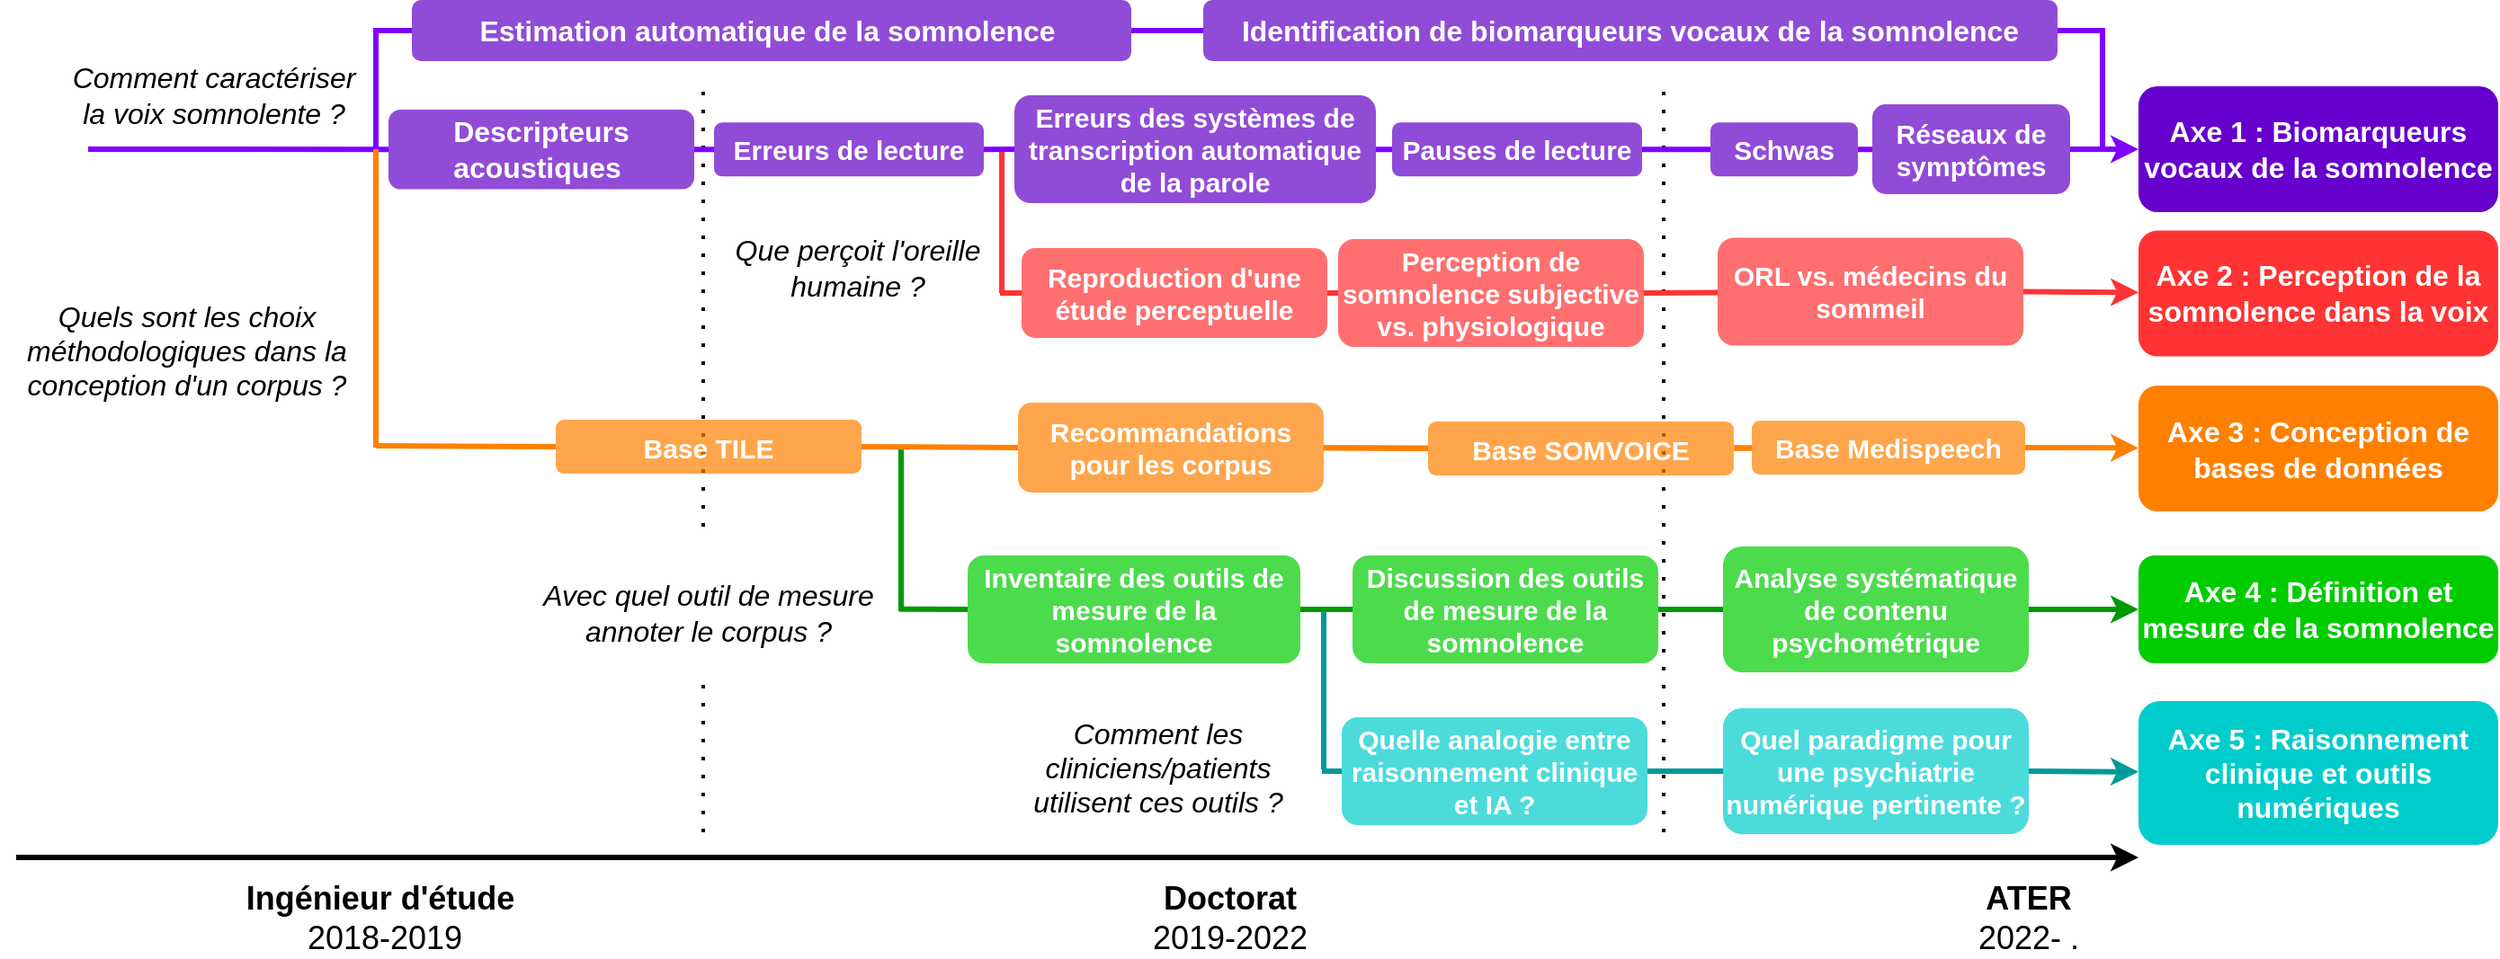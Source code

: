 <mxfile version="20.8.10" type="device" pages="4"><diagram name="Page-1" id="Z3CrCq5T4f9Au70MZsza"><mxGraphModel dx="1418" dy="-349" grid="1" gridSize="10" guides="1" tooltips="1" connect="1" arrows="1" fold="1" page="1" pageScale="1" pageWidth="827" pageHeight="1169" math="0" shadow="0"><root><mxCell id="0"/><mxCell id="1" parent="0"/><mxCell id="LAQvnZTM7DqaBlxgIl_S-10" value="&lt;i&gt;&lt;font style=&quot;font-size: 16px;&quot;&gt;Que perçoit l'oreille humaine ?&lt;/font&gt;&lt;/i&gt;" style="text;html=1;strokeColor=none;fillColor=default;align=center;verticalAlign=middle;whiteSpace=wrap;rounded=0;rotation=0;" parent="1" vertex="1"><mxGeometry x="413" y="1386" width="190" height="79" as="geometry"/></mxCell><mxCell id="FGrRaMVccd4cWBvAdmEd-36" value="" style="endArrow=none;html=1;rounded=0;strokeWidth=2;dashed=1;dashPattern=1 4;" parent="1" edge="1"><mxGeometry width="50" height="50" relative="1" as="geometry"><mxPoint x="422" y="1740" as="sourcePoint"/><mxPoint x="422" y="1320" as="targetPoint"/></mxGeometry></mxCell><mxCell id="6fQIY-fxSS1IpmnofJ-H-1" value="" style="endArrow=classic;html=1;rounded=0;strokeWidth=3;strokeColor=#7F00FF;startArrow=none;" parent="1" source="tc1-5oS0KsaQI_TIMYMh-3" target="6fQIY-fxSS1IpmnofJ-H-6" edge="1"><mxGeometry width="50" height="50" relative="1" as="geometry"><mxPoint x="80" y="1360" as="sourcePoint"/><mxPoint x="1280" y="1360" as="targetPoint"/></mxGeometry></mxCell><mxCell id="6fQIY-fxSS1IpmnofJ-H-2" value="" style="endArrow=classic;html=1;rounded=0;strokeWidth=3;strokeColor=#009900;startArrow=none;entryX=0;entryY=0.5;entryDx=0;entryDy=0;" parent="1" source="6fQIY-fxSS1IpmnofJ-H-86" target="6fQIY-fxSS1IpmnofJ-H-5" edge="1"><mxGeometry width="50" height="50" relative="1" as="geometry"><mxPoint x="300" y="1516" as="sourcePoint"/><mxPoint x="1280" y="1616" as="targetPoint"/></mxGeometry></mxCell><mxCell id="6fQIY-fxSS1IpmnofJ-H-3" value="" style="endArrow=classic;html=1;rounded=0;strokeWidth=3;strokeColor=#FF8000;startArrow=none;exitX=1;exitY=0.5;exitDx=0;exitDy=0;" parent="1" source="6fQIY-fxSS1IpmnofJ-H-72" target="6fQIY-fxSS1IpmnofJ-H-8" edge="1"><mxGeometry width="50" height="50" relative="1" as="geometry"><mxPoint x="670" y="1570" as="sourcePoint"/><mxPoint x="1280" y="1527" as="targetPoint"/><Array as="points"/></mxGeometry></mxCell><mxCell id="6fQIY-fxSS1IpmnofJ-H-5" value="&lt;b style=&quot;border-color: var(--border-color); text-align: left;&quot;&gt;&lt;font style=&quot;font-size: 16px;&quot;&gt;Axe 4 : Définition et mesure de la somnolence&lt;/font&gt;&lt;/b&gt;" style="rounded=1;whiteSpace=wrap;html=1;fillColor=#00CC00;fontColor=#FFFFFF;strokeColor=none;" parent="1" vertex="1"><mxGeometry x="1220" y="1586" width="200" height="60" as="geometry"/></mxCell><mxCell id="6fQIY-fxSS1IpmnofJ-H-6" value="&lt;b style=&quot;border-color: var(--border-color); text-align: left;&quot;&gt;&lt;font color=&quot;#ffffff&quot; style=&quot;font-size: 16px;&quot;&gt;Axe 1 : Biomarqueurs vocaux de la somnolence&lt;/font&gt;&lt;/b&gt;" style="rounded=1;whiteSpace=wrap;html=1;fillColor=#6600CC;rotation=0;strokeColor=none;" parent="1" vertex="1"><mxGeometry x="1220" y="1325" width="200" height="70" as="geometry"/></mxCell><mxCell id="6fQIY-fxSS1IpmnofJ-H-8" value="&lt;b style=&quot;border-color: var(--border-color); text-align: left;&quot;&gt;&lt;font style=&quot;font-size: 16px;&quot;&gt;Axe 3 : Conception de bases de données&lt;/font&gt;&lt;/b&gt;" style="rounded=1;whiteSpace=wrap;html=1;fillColor=#FF8000;fontColor=#FFFFFF;strokeColor=none;" parent="1" vertex="1"><mxGeometry x="1220" y="1491.5" width="200" height="70" as="geometry"/></mxCell><mxCell id="6fQIY-fxSS1IpmnofJ-H-9" value="" style="endArrow=classic;html=1;rounded=0;strokeWidth=3;strokeColor=#009999;startArrow=none;exitX=1;exitY=0.5;exitDx=0;exitDy=0;" parent="1" source="FGrRaMVccd4cWBvAdmEd-35" target="6fQIY-fxSS1IpmnofJ-H-10" edge="1"><mxGeometry width="50" height="50" relative="1" as="geometry"><mxPoint x="800" y="1627" as="sourcePoint"/><mxPoint x="1220" y="1707" as="targetPoint"/></mxGeometry></mxCell><mxCell id="6fQIY-fxSS1IpmnofJ-H-10" value="&lt;b style=&quot;border-color: var(--border-color); text-align: left;&quot;&gt;&lt;font style=&quot;font-size: 16px;&quot;&gt;Axe 5 : Raisonnement clinique et outils numériques&lt;/font&gt;&lt;/b&gt;" style="rounded=1;whiteSpace=wrap;html=1;fillColor=#00CCCC;fontColor=#FFFFFF;strokeColor=none;" parent="1" vertex="1"><mxGeometry x="1220" y="1667" width="200" height="80" as="geometry"/></mxCell><mxCell id="6fQIY-fxSS1IpmnofJ-H-95" value="&lt;i&gt;&lt;font style=&quot;font-size: 16px;&quot;&gt;Quels sont les choix méthodologiques dans la conception d'un corpus ?&lt;/font&gt;&lt;/i&gt;" style="text;html=1;strokeColor=none;fillColor=default;align=center;verticalAlign=middle;whiteSpace=wrap;rounded=0;rotation=0;" parent="1" vertex="1"><mxGeometry x="40" y="1432.5" width="190" height="79" as="geometry"/></mxCell><mxCell id="6fQIY-fxSS1IpmnofJ-H-97" value="&lt;i style=&quot;&quot;&gt;&lt;font style=&quot;font-size: 16px;&quot;&gt;Comment les cliniciens/patients utilisent ces outils ?&lt;/font&gt;&lt;/i&gt;" style="text;html=1;align=center;verticalAlign=middle;whiteSpace=wrap;rounded=0;rotation=0;fillColor=default;" parent="1" vertex="1"><mxGeometry x="597" y="1664.5" width="156" height="79" as="geometry"/></mxCell><mxCell id="FGrRaMVccd4cWBvAdmEd-1" value="" style="endArrow=classic;html=1;rounded=0;strokeWidth=3;" parent="1" edge="1"><mxGeometry width="50" height="50" relative="1" as="geometry"><mxPoint x="40" y="1754" as="sourcePoint"/><mxPoint x="1220" y="1754" as="targetPoint"/></mxGeometry></mxCell><mxCell id="FGrRaMVccd4cWBvAdmEd-5" value="" style="endArrow=none;html=1;rounded=0;strokeWidth=2;dashed=1;dashPattern=1 4;" parent="1" edge="1"><mxGeometry width="50" height="50" relative="1" as="geometry"><mxPoint x="956" y="1740" as="sourcePoint"/><mxPoint x="956" y="1320" as="targetPoint"/></mxGeometry></mxCell><mxCell id="FGrRaMVccd4cWBvAdmEd-8" value="&lt;i&gt;&lt;font style=&quot;font-size: 16px;&quot;&gt;Comment caractériser la voix somnolente ?&lt;/font&gt;&lt;/i&gt;" style="text;html=1;strokeColor=none;fillColor=none;align=center;verticalAlign=middle;whiteSpace=wrap;rounded=0;rotation=0;" parent="1" vertex="1"><mxGeometry x="70" y="1290" width="160" height="79" as="geometry"/></mxCell><mxCell id="FGrRaMVccd4cWBvAdmEd-15" value="" style="endArrow=none;html=1;rounded=0;strokeWidth=3;strokeColor=#7F00FF;" parent="1" target="6fQIY-fxSS1IpmnofJ-H-30" edge="1"><mxGeometry width="50" height="50" relative="1" as="geometry"><mxPoint x="80" y="1360" as="sourcePoint"/><mxPoint x="1280" y="1360" as="targetPoint"/></mxGeometry></mxCell><mxCell id="6fQIY-fxSS1IpmnofJ-H-30" value="&lt;b&gt;&lt;font style=&quot;font-size: 16px;&quot;&gt;Descripteurs acoustiques&amp;nbsp;&lt;/font&gt;&lt;/b&gt;" style="text;html=1;strokeColor=none;fillColor=#6300c6;align=center;verticalAlign=middle;whiteSpace=wrap;rounded=1;fillOpacity=70;fontColor=#FFFFFF;" parent="1" vertex="1"><mxGeometry x="247" y="1338" width="170" height="44.27" as="geometry"/></mxCell><mxCell id="FGrRaMVccd4cWBvAdmEd-16" value="" style="endArrow=none;html=1;rounded=0;strokeWidth=3;strokeColor=#7F00FF;startArrow=none;entryX=0;entryY=0.5;entryDx=0;entryDy=0;" parent="1" source="6fQIY-fxSS1IpmnofJ-H-30" target="6fQIY-fxSS1IpmnofJ-H-31" edge="1"><mxGeometry width="50" height="50" relative="1" as="geometry"><mxPoint x="430" y="1360.123" as="sourcePoint"/><mxPoint x="1280" y="1360" as="targetPoint"/></mxGeometry></mxCell><mxCell id="6fQIY-fxSS1IpmnofJ-H-45" value="&lt;b style=&quot;font-size: 15px;&quot;&gt;Erreurs des systèmes de transcription automatique de la parole&lt;/b&gt;" style="text;html=1;strokeColor=none;fillColor=#6300c6;align=center;verticalAlign=middle;whiteSpace=wrap;rounded=1;fontSize=15;fillOpacity=70;fontColor=#FFFFFF;" parent="1" vertex="1"><mxGeometry x="595" y="1330" width="201" height="60" as="geometry"/></mxCell><mxCell id="6fQIY-fxSS1IpmnofJ-H-31" value="&lt;b&gt;&lt;font style=&quot;font-size: 15px;&quot;&gt;Erreurs de lecture&lt;/font&gt;&lt;/b&gt;" style="text;html=1;strokeColor=none;fillColor=#6300c6;align=center;verticalAlign=middle;whiteSpace=wrap;rounded=1;fillOpacity=70;fontColor=#FFFFFF;" parent="1" vertex="1"><mxGeometry x="428" y="1345.14" width="150" height="30" as="geometry"/></mxCell><mxCell id="FGrRaMVccd4cWBvAdmEd-17" value="" style="endArrow=none;html=1;rounded=0;strokeWidth=3;strokeColor=#7F00FF;startArrow=none;" parent="1" source="6fQIY-fxSS1IpmnofJ-H-45" target="6fQIY-fxSS1IpmnofJ-H-47" edge="1"><mxGeometry width="50" height="50" relative="1" as="geometry"><mxPoint x="821" y="1360" as="sourcePoint"/><mxPoint x="1280" y="1360" as="targetPoint"/></mxGeometry></mxCell><mxCell id="6fQIY-fxSS1IpmnofJ-H-47" value="&lt;b style=&quot;font-size: 15px;&quot;&gt;Pauses de lecture&lt;/b&gt;" style="text;html=1;strokeColor=none;fillColor=#6300c6;align=center;verticalAlign=middle;whiteSpace=wrap;rounded=1;fontSize=15;fillOpacity=70;fontColor=#FFFFFF;" parent="1" vertex="1"><mxGeometry x="805" y="1345.14" width="139" height="30" as="geometry"/></mxCell><mxCell id="FGrRaMVccd4cWBvAdmEd-18" value="" style="endArrow=none;html=1;rounded=0;strokeWidth=3;strokeColor=#7F00FF;startArrow=none;" parent="1" source="6fQIY-fxSS1IpmnofJ-H-47" target="FGrRaMVccd4cWBvAdmEd-10" edge="1"><mxGeometry width="50" height="50" relative="1" as="geometry"><mxPoint x="1010" y="1360.11" as="sourcePoint"/><mxPoint x="1280" y="1360" as="targetPoint"/></mxGeometry></mxCell><mxCell id="FGrRaMVccd4cWBvAdmEd-10" value="&lt;b style=&quot;font-size: 15px;&quot;&gt;Schwas&lt;/b&gt;" style="text;html=1;strokeColor=none;fillColor=#6300c6;align=center;verticalAlign=middle;whiteSpace=wrap;rounded=1;fontSize=15;fillOpacity=70;fontColor=#FFFFFF;" parent="1" vertex="1"><mxGeometry x="982" y="1345.14" width="82" height="30" as="geometry"/></mxCell><mxCell id="6fQIY-fxSS1IpmnofJ-H-66" value="&lt;b style=&quot;font-size: 15px;&quot;&gt;Base TILE&lt;/b&gt;" style="text;html=1;strokeColor=none;fillColor=#FF8000;align=center;verticalAlign=middle;whiteSpace=wrap;rounded=1;fontSize=15;fillOpacity=70;fontColor=#FFFFFF;" parent="1" vertex="1"><mxGeometry x="340" y="1510.5" width="170" height="30" as="geometry"/></mxCell><mxCell id="FGrRaMVccd4cWBvAdmEd-22" value="" style="endArrow=none;html=1;rounded=0;strokeWidth=3;strokeColor=#FF8000;startArrow=none;" parent="1" source="6fQIY-fxSS1IpmnofJ-H-62" target="6fQIY-fxSS1IpmnofJ-H-69" edge="1"><mxGeometry width="50" height="50" relative="1" as="geometry"><mxPoint x="560" y="1526.21" as="sourcePoint"/><mxPoint x="1280" y="1527" as="targetPoint"/><Array as="points"/></mxGeometry></mxCell><mxCell id="FGrRaMVccd4cWBvAdmEd-23" value="" style="endArrow=none;html=1;rounded=0;strokeWidth=3;strokeColor=#FF8000;startArrow=none;" parent="1" source="6fQIY-fxSS1IpmnofJ-H-69" target="6fQIY-fxSS1IpmnofJ-H-72" edge="1"><mxGeometry width="50" height="50" relative="1" as="geometry"><mxPoint x="770" y="1526.569" as="sourcePoint"/><mxPoint x="1280" y="1527" as="targetPoint"/><Array as="points"/></mxGeometry></mxCell><mxCell id="6fQIY-fxSS1IpmnofJ-H-72" value="&lt;b style=&quot;font-size: 15px;&quot;&gt;Base Medispeech&lt;/b&gt;" style="text;html=1;strokeColor=none;fillColor=#FF8000;align=center;verticalAlign=middle;whiteSpace=wrap;rounded=1;fontSize=15;fillOpacity=70;fontColor=#FFFFFF;" parent="1" vertex="1"><mxGeometry x="1005" y="1511" width="152" height="30" as="geometry"/></mxCell><mxCell id="FGrRaMVccd4cWBvAdmEd-25" value="" style="endArrow=none;html=1;rounded=0;strokeWidth=3;strokeColor=#FF8000;startArrow=none;" parent="1" source="6fQIY-fxSS1IpmnofJ-H-72" target="6fQIY-fxSS1IpmnofJ-H-69" edge="1"><mxGeometry width="50" height="50" relative="1" as="geometry"><mxPoint x="1075" y="1526.092" as="sourcePoint"/><mxPoint x="1280" y="1527" as="targetPoint"/><Array as="points"/></mxGeometry></mxCell><mxCell id="6fQIY-fxSS1IpmnofJ-H-69" value="&lt;b style=&quot;font-size: 15px;&quot;&gt;Base SOMVOICE&lt;/b&gt;" style="text;html=1;strokeColor=none;fillColor=#FF8000;align=center;verticalAlign=middle;whiteSpace=wrap;rounded=1;fontSize=15;fillOpacity=70;fontColor=#FFFFFF;" parent="1" vertex="1"><mxGeometry x="825" y="1511.5" width="170" height="30" as="geometry"/></mxCell><mxCell id="FGrRaMVccd4cWBvAdmEd-26" value="" style="endArrow=none;html=1;rounded=0;strokeWidth=3;strokeColor=#FF8000;startArrow=none;" parent="1" source="6fQIY-fxSS1IpmnofJ-H-69" target="6fQIY-fxSS1IpmnofJ-H-62" edge="1"><mxGeometry width="50" height="50" relative="1" as="geometry"><mxPoint x="871" y="1526.559" as="sourcePoint"/><mxPoint x="1280" y="1527" as="targetPoint"/><Array as="points"/></mxGeometry></mxCell><mxCell id="6fQIY-fxSS1IpmnofJ-H-62" value="&lt;b style=&quot;font-size: 15px;&quot;&gt;Recommandations pour les corpus&lt;/b&gt;" style="text;html=1;strokeColor=none;fillColor=#FF8000;align=center;verticalAlign=middle;whiteSpace=wrap;rounded=1;fontSize=15;fillOpacity=70;fontColor=#FFFFFF;" parent="1" vertex="1"><mxGeometry x="597" y="1501" width="170" height="50" as="geometry"/></mxCell><mxCell id="FGrRaMVccd4cWBvAdmEd-28" value="" style="endArrow=none;html=1;rounded=0;strokeWidth=3;strokeColor=#009900;startArrow=none;" parent="1" source="6fQIY-fxSS1IpmnofJ-H-78" target="6fQIY-fxSS1IpmnofJ-H-82" edge="1"><mxGeometry width="50" height="50" relative="1" as="geometry"><mxPoint x="460" y="1616" as="sourcePoint"/><mxPoint x="1280" y="1616" as="targetPoint"/><Array as="points"/></mxGeometry></mxCell><mxCell id="FGrRaMVccd4cWBvAdmEd-29" value="" style="endArrow=none;html=1;rounded=0;strokeWidth=3;strokeColor=#009900;startArrow=none;" parent="1" source="6fQIY-fxSS1IpmnofJ-H-82" target="6fQIY-fxSS1IpmnofJ-H-86" edge="1"><mxGeometry width="50" height="50" relative="1" as="geometry"><mxPoint x="690" y="1616" as="sourcePoint"/><mxPoint x="1280" y="1616" as="targetPoint"/><Array as="points"/></mxGeometry></mxCell><mxCell id="FGrRaMVccd4cWBvAdmEd-30" value="" style="endArrow=none;html=1;rounded=0;strokeWidth=3;strokeColor=#009900;startArrow=none;" parent="1" source="6fQIY-fxSS1IpmnofJ-H-86" target="6fQIY-fxSS1IpmnofJ-H-82" edge="1"><mxGeometry width="50" height="50" relative="1" as="geometry"><mxPoint x="1058" y="1616" as="sourcePoint"/><mxPoint x="1280" y="1616" as="targetPoint"/><Array as="points"/></mxGeometry></mxCell><mxCell id="FGrRaMVccd4cWBvAdmEd-31" value="" style="endArrow=none;html=1;rounded=0;strokeWidth=3;strokeColor=#009900;startArrow=none;" parent="1" source="6fQIY-fxSS1IpmnofJ-H-82" target="6fQIY-fxSS1IpmnofJ-H-78" edge="1"><mxGeometry width="50" height="50" relative="1" as="geometry"><mxPoint x="780" y="1616" as="sourcePoint"/><mxPoint x="1280" y="1616" as="targetPoint"/><Array as="points"/></mxGeometry></mxCell><mxCell id="6fQIY-fxSS1IpmnofJ-H-78" value="&lt;b style=&quot;font-size: 15px;&quot;&gt;Inventaire des outils de mesure de la somnolence&lt;/b&gt;" style="text;html=1;strokeColor=none;fillColor=#00CC00;align=center;verticalAlign=middle;whiteSpace=wrap;rounded=1;fontSize=15;fillOpacity=70;fontColor=#FFFFFF;" parent="1" vertex="1"><mxGeometry x="569" y="1586" width="185" height="60" as="geometry"/></mxCell><mxCell id="FGrRaMVccd4cWBvAdmEd-34" value="" style="endArrow=none;html=1;rounded=0;strokeWidth=3;strokeColor=#009900;startArrow=none;exitX=1;exitY=0.5;exitDx=0;exitDy=0;" parent="1" source="6fQIY-fxSS1IpmnofJ-H-82" target="6fQIY-fxSS1IpmnofJ-H-86" edge="1"><mxGeometry width="50" height="50" relative="1" as="geometry"><mxPoint x="597" y="1616" as="sourcePoint"/><mxPoint x="1280" y="1616" as="targetPoint"/><Array as="points"/></mxGeometry></mxCell><mxCell id="6fQIY-fxSS1IpmnofJ-H-86" value="&lt;b style=&quot;font-size: 15px;&quot;&gt;Analyse systématique de contenu psychométrique&lt;/b&gt;" style="text;html=1;strokeColor=none;fillColor=#00CC00;align=center;verticalAlign=middle;whiteSpace=wrap;rounded=1;fontSize=15;fillOpacity=70;fontColor=#FFFFFF;" parent="1" vertex="1"><mxGeometry x="989" y="1581" width="170" height="70" as="geometry"/></mxCell><mxCell id="6fQIY-fxSS1IpmnofJ-H-82" value="&lt;b style=&quot;font-size: 15px;&quot;&gt;Discussion des outils de mesure de la somnolence&lt;/b&gt;" style="text;html=1;strokeColor=none;fillColor=#00CC00;align=center;verticalAlign=middle;whiteSpace=wrap;rounded=1;fontSize=15;fillOpacity=70;fontColor=#FFFFFF;" parent="1" vertex="1"><mxGeometry x="783" y="1586" width="170" height="60" as="geometry"/></mxCell><mxCell id="FGrRaMVccd4cWBvAdmEd-35" value="&lt;b style=&quot;font-size: 15px;&quot;&gt;Quel paradigme pour une psychiatrie numérique pertinente ?&lt;/b&gt;" style="text;html=1;strokeColor=none;fillColor=#00cccc;align=center;verticalAlign=middle;whiteSpace=wrap;rounded=1;fontSize=15;fontColor=#FFFFFF;strokeOpacity=100;fillOpacity=70;" parent="1" vertex="1"><mxGeometry x="989" y="1671" width="170" height="70" as="geometry"/></mxCell><mxCell id="FGrRaMVccd4cWBvAdmEd-38" value="" style="endArrow=none;html=1;rounded=0;strokeWidth=3;fontSize=15;fontColor=#000000;strokeColor=#FF8000;" parent="1" edge="1"><mxGeometry width="50" height="50" relative="1" as="geometry"><mxPoint x="240" y="1360" as="sourcePoint"/><mxPoint x="240" y="1526" as="targetPoint"/></mxGeometry></mxCell><mxCell id="FGrRaMVccd4cWBvAdmEd-40" value="" style="endArrow=none;html=1;rounded=0;strokeWidth=3;strokeColor=#009900;startArrow=none;" parent="1" edge="1"><mxGeometry width="50" height="50" relative="1" as="geometry"><mxPoint x="532" y="1527" as="sourcePoint"/><mxPoint x="532" y="1617" as="targetPoint"/><Array as="points"/></mxGeometry></mxCell><mxCell id="FGrRaMVccd4cWBvAdmEd-41" value="" style="endArrow=none;html=1;rounded=0;strokeWidth=3;strokeColor=#009999;startArrow=none;endFill=0;" parent="1" edge="1"><mxGeometry width="50" height="50" relative="1" as="geometry"><mxPoint x="767" y="1617" as="sourcePoint"/><mxPoint x="767" y="1705" as="targetPoint"/><Array as="points"/></mxGeometry></mxCell><mxCell id="6fQIY-fxSS1IpmnofJ-H-96" value="&lt;i style=&quot;&quot;&gt;&lt;font style=&quot;font-size: 16px;&quot;&gt;Avec quel outil de mesure annoter le corpus ?&lt;/font&gt;&lt;/i&gt;" style="text;html=1;strokeColor=none;fillColor=default;align=center;verticalAlign=middle;whiteSpace=wrap;rounded=0;rotation=0;" parent="1" vertex="1"><mxGeometry x="330" y="1578" width="190" height="79" as="geometry"/></mxCell><mxCell id="FGrRaMVccd4cWBvAdmEd-42" value="&lt;font style=&quot;font-size: 18px;&quot;&gt;&lt;b&gt;Ingénieur d'étude&amp;nbsp;&lt;/b&gt;&lt;br&gt;2018-2019&lt;/font&gt;" style="text;html=1;strokeColor=none;fillColor=none;align=center;verticalAlign=middle;whiteSpace=wrap;rounded=0;fontSize=15;fontColor=#000000;" parent="1" vertex="1"><mxGeometry x="150" y="1773" width="190" height="30" as="geometry"/></mxCell><mxCell id="FGrRaMVccd4cWBvAdmEd-45" value="&lt;font style=&quot;font-size: 18px;&quot;&gt;&lt;b&gt;Doctorat&lt;br&gt;&lt;/b&gt;2019-2022&lt;/font&gt;" style="text;html=1;strokeColor=none;fillColor=none;align=center;verticalAlign=middle;whiteSpace=wrap;rounded=0;fontSize=15;fontColor=#000000;" parent="1" vertex="1"><mxGeometry x="620" y="1773" width="190" height="30" as="geometry"/></mxCell><mxCell id="FGrRaMVccd4cWBvAdmEd-46" value="&lt;font style=&quot;font-size: 18px;&quot;&gt;&lt;b&gt;ATER&lt;br&gt;&lt;/b&gt;2022- .&lt;/font&gt;" style="text;html=1;strokeColor=none;fillColor=none;align=center;verticalAlign=middle;whiteSpace=wrap;rounded=0;fontSize=15;fontColor=#000000;" parent="1" vertex="1"><mxGeometry x="1064" y="1773" width="190" height="30" as="geometry"/></mxCell><mxCell id="LAQvnZTM7DqaBlxgIl_S-1" value="" style="endArrow=classic;html=1;rounded=0;strokeColor=#FF3333;strokeWidth=3;startArrow=none;exitX=1;exitY=0.5;exitDx=0;exitDy=0;" parent="1" source="tc1-5oS0KsaQI_TIMYMh-1" target="LAQvnZTM7DqaBlxgIl_S-2" edge="1"><mxGeometry width="50" height="50" relative="1" as="geometry"><mxPoint x="600" y="1440" as="sourcePoint"/><mxPoint x="1281.379" y="1420" as="targetPoint"/></mxGeometry></mxCell><mxCell id="LAQvnZTM7DqaBlxgIl_S-2" value="&lt;b style=&quot;border-color: var(--border-color); text-align: left;&quot;&gt;&lt;font color=&quot;#ffffff&quot; style=&quot;font-size: 16px;&quot;&gt;Axe 2 : Perception de la somnolence dans la voix&lt;/font&gt;&lt;/b&gt;" style="rounded=1;whiteSpace=wrap;html=1;fillColor=#FF3333;rotation=0;strokeColor=none;" parent="1" vertex="1"><mxGeometry x="1220" y="1405.27" width="200" height="70" as="geometry"/></mxCell><mxCell id="LAQvnZTM7DqaBlxgIl_S-4" value="" style="endArrow=none;html=1;rounded=0;strokeColor=#FF3333;strokeWidth=3;" parent="1" edge="1"><mxGeometry width="50" height="50" relative="1" as="geometry"><mxPoint x="588" y="1440" as="sourcePoint"/><mxPoint x="588" y="1360" as="targetPoint"/></mxGeometry></mxCell><mxCell id="LAQvnZTM7DqaBlxgIl_S-6" value="&lt;b style=&quot;font-size: 15px;&quot;&gt;Perception de somnolence subjective vs. physiologique&lt;/b&gt;" style="text;html=1;strokeColor=none;fillColor=#FF3333;align=center;verticalAlign=middle;whiteSpace=wrap;rounded=1;fontSize=15;fontColor=#FFFFFF;fillOpacity=70;" parent="1" vertex="1"><mxGeometry x="775" y="1410" width="170" height="60" as="geometry"/></mxCell><mxCell id="LAQvnZTM7DqaBlxgIl_S-7" value="" style="endArrow=none;html=1;rounded=0;strokeColor=#FF3333;strokeWidth=3;" parent="1" target="LAQvnZTM7DqaBlxgIl_S-5" edge="1"><mxGeometry width="50" height="50" relative="1" as="geometry"><mxPoint x="587" y="1440" as="sourcePoint"/><mxPoint x="1260" y="1440" as="targetPoint"/></mxGeometry></mxCell><mxCell id="LAQvnZTM7DqaBlxgIl_S-5" value="&lt;b style=&quot;font-size: 15px;&quot;&gt;Reproduction d'une étude perceptuelle&lt;/b&gt;" style="text;html=1;strokeColor=none;fillColor=#FF3333;align=center;verticalAlign=middle;whiteSpace=wrap;rounded=1;fontSize=15;fontColor=#FFFFFF;fillOpacity=70;" parent="1" vertex="1"><mxGeometry x="599" y="1415" width="170" height="50" as="geometry"/></mxCell><mxCell id="tc1-5oS0KsaQI_TIMYMh-1" value="&lt;b style=&quot;font-size: 15px;&quot;&gt;ORL vs. médecins du sommeil&lt;/b&gt;" style="text;html=1;strokeColor=none;fillColor=#FF3333;align=center;verticalAlign=middle;whiteSpace=wrap;rounded=1;fontSize=15;fontColor=#FFFFFF;fillOpacity=70;" parent="1" vertex="1"><mxGeometry x="986" y="1409.27" width="170" height="60" as="geometry"/></mxCell><mxCell id="tc1-5oS0KsaQI_TIMYMh-4" value="" style="endArrow=none;html=1;rounded=0;strokeWidth=3;strokeColor=#7F00FF;startArrow=none;" parent="1" source="FGrRaMVccd4cWBvAdmEd-10" target="tc1-5oS0KsaQI_TIMYMh-3" edge="1"><mxGeometry width="50" height="50" relative="1" as="geometry"><mxPoint x="1102" y="1360.114" as="sourcePoint"/><mxPoint x="1280" y="1360" as="targetPoint"/></mxGeometry></mxCell><mxCell id="tc1-5oS0KsaQI_TIMYMh-3" value="&lt;b style=&quot;font-size: 15px;&quot;&gt;Réseaux de symptômes&lt;/b&gt;" style="text;html=1;strokeColor=none;fillColor=#6300c6;align=center;verticalAlign=middle;whiteSpace=wrap;rounded=1;fontSize=15;fillOpacity=70;fontColor=#FFFFFF;" parent="1" vertex="1"><mxGeometry x="1072" y="1335" width="110" height="50" as="geometry"/></mxCell><mxCell id="KF3mKsElxCPHopXPtNhN-3" value="&lt;b&gt;&lt;font style=&quot;font-size: 16px;&quot;&gt;Estimation automatique de la somnolence&amp;nbsp;&lt;/font&gt;&lt;/b&gt;" style="text;html=1;strokeColor=none;fillColor=#6300c6;align=center;verticalAlign=middle;whiteSpace=wrap;rounded=1;fillOpacity=70;fontColor=#FFFFFF;" parent="1" vertex="1"><mxGeometry x="260" y="1277" width="400" height="34" as="geometry"/></mxCell><mxCell id="5S5YiXvcMqCo0TfSImpX-1" value="" style="endArrow=none;html=1;rounded=0;strokeColor=#7f00ff;strokeWidth=3;entryX=0;entryY=0.5;entryDx=0;entryDy=0;" parent="1" target="KF3mKsElxCPHopXPtNhN-3" edge="1"><mxGeometry width="50" height="50" relative="1" as="geometry"><mxPoint x="240" y="1360" as="sourcePoint"/><mxPoint x="260" y="1294" as="targetPoint"/><Array as="points"><mxPoint x="240" y="1294"/></Array></mxGeometry></mxCell><mxCell id="5S5YiXvcMqCo0TfSImpX-2" style="edgeStyle=orthogonalEdgeStyle;rounded=0;orthogonalLoop=1;jettySize=auto;html=1;exitX=1;exitY=0.5;exitDx=0;exitDy=0;strokeColor=#7f00ff;strokeWidth=3;endArrow=none;endFill=0;" parent="1" source="Vw0Q8sgWQvXQ0afhKf_7-1" edge="1"><mxGeometry relative="1" as="geometry"><mxPoint x="1210" y="1360" as="targetPoint"/><Array as="points"><mxPoint x="1200" y="1294"/><mxPoint x="1200" y="1360"/></Array><mxPoint x="1245" y="1294" as="sourcePoint"/></mxGeometry></mxCell><mxCell id="0cUXCggpDAlfnRieybqt-3" value="" style="endArrow=none;html=1;rounded=0;strokeWidth=3;strokeColor=#7F00FF;startArrow=none;entryX=0;entryY=0.5;entryDx=0;entryDy=0;exitX=1;exitY=0.5;exitDx=0;exitDy=0;" parent="1" source="6fQIY-fxSS1IpmnofJ-H-31" target="6fQIY-fxSS1IpmnofJ-H-45" edge="1"><mxGeometry width="50" height="50" relative="1" as="geometry"><mxPoint x="440" y="1370.139" as="sourcePoint"/><mxPoint x="457" y="1370.14" as="targetPoint"/></mxGeometry></mxCell><mxCell id="0cUXCggpDAlfnRieybqt-4" value="" style="endArrow=none;html=1;rounded=0;strokeColor=#FF3333;strokeWidth=3;exitX=1;exitY=0.5;exitDx=0;exitDy=0;entryX=0;entryY=0.5;entryDx=0;entryDy=0;" parent="1" source="LAQvnZTM7DqaBlxgIl_S-5" target="LAQvnZTM7DqaBlxgIl_S-6" edge="1"><mxGeometry width="50" height="50" relative="1" as="geometry"><mxPoint x="617" y="1450" as="sourcePoint"/><mxPoint x="640" y="1450" as="targetPoint"/></mxGeometry></mxCell><mxCell id="0cUXCggpDAlfnRieybqt-5" value="" style="endArrow=none;html=1;rounded=0;strokeColor=#FF3333;strokeWidth=3;exitX=1;exitY=0.5;exitDx=0;exitDy=0;" parent="1" source="LAQvnZTM7DqaBlxgIl_S-6" target="tc1-5oS0KsaQI_TIMYMh-1" edge="1"><mxGeometry width="50" height="50" relative="1" as="geometry"><mxPoint x="810" y="1450" as="sourcePoint"/><mxPoint x="839.0" y="1450" as="targetPoint"/></mxGeometry></mxCell><mxCell id="0cUXCggpDAlfnRieybqt-6" value="" style="endArrow=none;html=1;rounded=0;strokeWidth=3;strokeColor=#FF8000;startArrow=none;exitX=0;exitY=0.5;exitDx=0;exitDy=0;entryX=1;entryY=0.5;entryDx=0;entryDy=0;" parent="1" source="6fQIY-fxSS1IpmnofJ-H-62" target="6fQIY-fxSS1IpmnofJ-H-66" edge="1"><mxGeometry width="50" height="50" relative="1" as="geometry"><mxPoint x="624.0" y="1525.915" as="sourcePoint"/><mxPoint x="520" y="1525.725" as="targetPoint"/><Array as="points"/></mxGeometry></mxCell><mxCell id="0cUXCggpDAlfnRieybqt-7" value="" style="endArrow=none;html=1;rounded=0;strokeWidth=3;strokeColor=#FF8000;startArrow=none;exitX=0;exitY=0.5;exitDx=0;exitDy=0;" parent="1" source="6fQIY-fxSS1IpmnofJ-H-66" edge="1"><mxGeometry width="50" height="50" relative="1" as="geometry"><mxPoint x="350" y="1527" as="sourcePoint"/><mxPoint x="240" y="1525" as="targetPoint"/><Array as="points"/></mxGeometry></mxCell><mxCell id="0cUXCggpDAlfnRieybqt-8" value="" style="endArrow=none;html=1;rounded=0;strokeWidth=3;strokeColor=#009900;startArrow=none;entryX=0;entryY=0.5;entryDx=0;entryDy=0;" parent="1" target="6fQIY-fxSS1IpmnofJ-H-78" edge="1"><mxGeometry width="50" height="50" relative="1" as="geometry"><mxPoint x="531" y="1615.86" as="sourcePoint"/><mxPoint x="579" y="1615.98" as="targetPoint"/><Array as="points"/></mxGeometry></mxCell><mxCell id="0cUXCggpDAlfnRieybqt-9" value="" style="endArrow=none;html=1;rounded=0;strokeWidth=3;strokeColor=#009999;startArrow=none;endFill=0;exitX=0;exitY=0.5;exitDx=0;exitDy=0;entryX=1;entryY=0.5;entryDx=0;entryDy=0;" parent="1" source="FGrRaMVccd4cWBvAdmEd-35" target="6fQIY-fxSS1IpmnofJ-H-90" edge="1"><mxGeometry width="50" height="50" relative="1" as="geometry"><mxPoint x="810.0" y="1627" as="sourcePoint"/><mxPoint x="810.0" y="1717" as="targetPoint"/><Array as="points"/></mxGeometry></mxCell><mxCell id="0cUXCggpDAlfnRieybqt-10" value="" style="endArrow=none;html=1;rounded=0;strokeWidth=3;strokeColor=#009999;startArrow=none;endFill=0;exitX=0;exitY=0.5;exitDx=0;exitDy=0;" parent="1" source="6fQIY-fxSS1IpmnofJ-H-90" edge="1"><mxGeometry width="50" height="50" relative="1" as="geometry"><mxPoint x="825" y="1707.78" as="sourcePoint"/><mxPoint x="766" y="1706" as="targetPoint"/><Array as="points"/></mxGeometry></mxCell><mxCell id="Vw0Q8sgWQvXQ0afhKf_7-1" value="&lt;b&gt;&lt;font style=&quot;font-size: 16px;&quot;&gt;Identification de biomarqueurs vocaux de la somnolence&lt;/font&gt;&lt;/b&gt;" style="text;html=1;strokeColor=none;fillColor=#6300c6;align=center;verticalAlign=middle;whiteSpace=wrap;rounded=1;fillOpacity=70;fontColor=#FFFFFF;" parent="1" vertex="1"><mxGeometry x="700" y="1277" width="475" height="34" as="geometry"/></mxCell><mxCell id="Vw0Q8sgWQvXQ0afhKf_7-2" value="" style="endArrow=none;html=1;rounded=0;strokeWidth=3;strokeColor=#7F00FF;startArrow=none;entryX=0;entryY=0.5;entryDx=0;entryDy=0;exitX=1;exitY=0.5;exitDx=0;exitDy=0;" parent="1" source="KF3mKsElxCPHopXPtNhN-3" target="Vw0Q8sgWQvXQ0afhKf_7-1" edge="1"><mxGeometry width="50" height="50" relative="1" as="geometry"><mxPoint x="620.0" y="1293.796" as="sourcePoint"/><mxPoint x="653" y="1293.76" as="targetPoint"/></mxGeometry></mxCell><mxCell id="6fQIY-fxSS1IpmnofJ-H-90" value="&lt;b style=&quot;font-size: 15px;&quot;&gt;Quelle analogie entre raisonnement clinique et IA ?&lt;/b&gt;" style="text;html=1;strokeColor=none;fillColor=#00cccc;align=center;verticalAlign=middle;whiteSpace=wrap;rounded=1;fontSize=15;fontColor=#FFFFFF;strokeOpacity=100;fillOpacity=70;" parent="1" vertex="1"><mxGeometry x="777" y="1676" width="170" height="60" as="geometry"/></mxCell></root></mxGraphModel></diagram><diagram id="2dfA2YC-zRM3usEcw_Um" name="Page-2"><mxGraphModel dx="1418" dy="-349" grid="1" gridSize="10" guides="1" tooltips="1" connect="1" arrows="1" fold="1" page="1" pageScale="1" pageWidth="827" pageHeight="1169" math="0" shadow="0"><root><mxCell id="0"/><mxCell id="1" parent="0"/><mxCell id="P_oL6l7j-ABuYqQvtj_8-1" value="&lt;font color=&quot;#ffffff&quot; style=&quot;font-size: 16px;&quot;&gt;&lt;b&gt;9&lt;/b&gt;&lt;/font&gt;" style="rounded=1;whiteSpace=wrap;html=1;fillColor=#6600CC;rotation=0;strokeColor=none;" parent="1" vertex="1"><mxGeometry x="800" y="1900" width="360" height="40" as="geometry"/></mxCell><mxCell id="P_oL6l7j-ABuYqQvtj_8-2" value="&lt;b&gt;&lt;font style=&quot;font-size: 16px;&quot; color=&quot;#ffffff&quot;&gt;3&lt;/font&gt;&lt;/b&gt;" style="rounded=1;whiteSpace=wrap;html=1;fillColor=#6600CC;rotation=0;strokeColor=none;fillOpacity=70;" parent="1" vertex="1"><mxGeometry x="1160" y="1900" width="120" height="40" as="geometry"/></mxCell><mxCell id="P_oL6l7j-ABuYqQvtj_8-3" value="&lt;font color=&quot;#ffffff&quot; style=&quot;font-size: 16px;&quot;&gt;&lt;b&gt;1&lt;/b&gt;&lt;/font&gt;" style="rounded=1;whiteSpace=wrap;html=1;fillColor=#FF3333;rotation=0;strokeColor=none;" parent="1" vertex="1"><mxGeometry x="800" y="1950" width="40" height="40" as="geometry"/></mxCell><mxCell id="P_oL6l7j-ABuYqQvtj_8-4" value="&lt;b&gt;&lt;font style=&quot;font-size: 16px;&quot; color=&quot;#ffffff&quot;&gt;1&lt;/font&gt;&lt;/b&gt;" style="rounded=1;whiteSpace=wrap;html=1;fillColor=#FF8000;rotation=0;strokeColor=none;fillOpacity=70;" parent="1" vertex="1"><mxGeometry x="880" y="2000" width="40" height="40" as="geometry"/></mxCell><mxCell id="P_oL6l7j-ABuYqQvtj_8-5" value="&lt;font color=&quot;#ffffff&quot; style=&quot;font-size: 16px;&quot;&gt;&lt;b&gt;2&lt;/b&gt;&lt;/font&gt;" style="rounded=1;whiteSpace=wrap;html=1;fillColor=#FF8000;rotation=0;strokeColor=none;" parent="1" vertex="1"><mxGeometry x="800" y="2000" width="80" height="40" as="geometry"/></mxCell><mxCell id="P_oL6l7j-ABuYqQvtj_8-6" value="&lt;font color=&quot;#ffffff&quot; style=&quot;font-size: 16px;&quot;&gt;&lt;b&gt;3&lt;/b&gt;&lt;/font&gt;" style="rounded=1;whiteSpace=wrap;html=1;fillColor=#00CC00;rotation=0;strokeColor=none;" parent="1" vertex="1"><mxGeometry x="800" y="2049" width="120" height="40" as="geometry"/></mxCell><mxCell id="P_oL6l7j-ABuYqQvtj_8-7" value="&lt;b style=&quot;border-color: var(--border-color); text-align: left;&quot;&gt;&lt;font style=&quot;font-size: 16px;&quot;&gt;1&lt;/font&gt;&lt;/b&gt;" style="rounded=1;whiteSpace=wrap;html=1;fillColor=#00CCCC;fontColor=#FFFFFF;strokeColor=none;" parent="1" vertex="1"><mxGeometry x="800" y="2100" width="40" height="40" as="geometry"/></mxCell><mxCell id="P_oL6l7j-ABuYqQvtj_8-8" value="&lt;b style=&quot;border-color: var(--border-color); text-align: left;&quot;&gt;&lt;font style=&quot;font-size: 16px;&quot;&gt;2&lt;/font&gt;&lt;/b&gt;" style="rounded=1;whiteSpace=wrap;html=1;fillColor=#00CCCC;fontColor=#FFFFFF;strokeColor=none;fillOpacity=60;" parent="1" vertex="1"><mxGeometry x="840" y="2100" width="80" height="40" as="geometry"/></mxCell><mxCell id="P_oL6l7j-ABuYqQvtj_8-9" value="&lt;b style=&quot;border-color: var(--border-color); text-align: left;&quot;&gt;&lt;font color=&quot;#ffffff&quot; style=&quot;font-size: 16px;&quot;&gt;Axe 1 : Biomarqueurs vocaux de la somnolence&lt;/font&gt;&lt;/b&gt;" style="rounded=1;whiteSpace=wrap;html=1;fillColor=#6600CC;rotation=0;strokeColor=none;" parent="1" vertex="1"><mxGeometry x="390" y="1900" width="380" height="40" as="geometry"/></mxCell><mxCell id="P_oL6l7j-ABuYqQvtj_8-10" value="&lt;b style=&quot;border-color: var(--border-color); text-align: left;&quot;&gt;&lt;font color=&quot;#ffffff&quot; style=&quot;font-size: 16px;&quot;&gt;Axe 2 : Perception de la somnolence dans la voix&lt;/font&gt;&lt;/b&gt;" style="rounded=1;whiteSpace=wrap;html=1;fillColor=#FF3333;rotation=0;strokeColor=none;" parent="1" vertex="1"><mxGeometry x="390" y="1950" width="380" height="40" as="geometry"/></mxCell><mxCell id="P_oL6l7j-ABuYqQvtj_8-11" value="&lt;b style=&quot;border-color: var(--border-color); text-align: left;&quot;&gt;&lt;font style=&quot;font-size: 16px;&quot;&gt;Axe 3 : Bases de données&lt;/font&gt;&lt;/b&gt;" style="rounded=1;whiteSpace=wrap;html=1;fillColor=#FF8000;fontColor=#FFFFFF;strokeColor=none;" parent="1" vertex="1"><mxGeometry x="390" y="2000" width="380" height="40" as="geometry"/></mxCell><mxCell id="P_oL6l7j-ABuYqQvtj_8-12" value="&lt;b style=&quot;border-color: var(--border-color); text-align: left;&quot;&gt;&lt;font style=&quot;font-size: 16px;&quot;&gt;Axe 4 : Médecine du sommeil&lt;/font&gt;&lt;/b&gt;" style="rounded=1;whiteSpace=wrap;html=1;fillColor=#00CC00;fontColor=#FFFFFF;strokeColor=none;" parent="1" vertex="1"><mxGeometry x="390" y="2049" width="380" height="41" as="geometry"/></mxCell><mxCell id="P_oL6l7j-ABuYqQvtj_8-13" value="&lt;b style=&quot;border-color: var(--border-color); text-align: left;&quot;&gt;&lt;font style=&quot;font-size: 16px;&quot;&gt;Axe 5 : Psychiatrie numérique&lt;/font&gt;&lt;/b&gt;" style="rounded=1;whiteSpace=wrap;html=1;fillColor=#00CCCC;fontColor=#FFFFFF;strokeColor=none;" parent="1" vertex="1"><mxGeometry x="390" y="2100" width="380" height="40" as="geometry"/></mxCell><mxCell id="P_oL6l7j-ABuYqQvtj_8-14" value="&lt;font color=&quot;#ffffff&quot; style=&quot;font-size: 16px;&quot;&gt;&lt;b&gt;1&lt;/b&gt;&lt;/font&gt;" style="rounded=1;whiteSpace=wrap;html=1;fillColor=#FF3333;rotation=0;strokeColor=none;fillOpacity=60;" parent="1" vertex="1"><mxGeometry x="840" y="1950" width="40" height="40" as="geometry"/></mxCell><mxCell id="-eoK_LhbCd8dwN0iLe2o-1" value="&lt;font color=&quot;#ffffff&quot; style=&quot;font-size: 16px;&quot;&gt;&lt;b&gt;1&lt;/b&gt;&lt;/font&gt;" style="rounded=1;whiteSpace=wrap;html=1;fillColor=#00CC00;rotation=0;strokeColor=none;fillOpacity=70;" parent="1" vertex="1"><mxGeometry x="920" y="2049" width="40" height="40" as="geometry"/></mxCell><mxCell id="FZ_QIwlgyrOGIpd3z_RY-1" value="&lt;font color=&quot;#ffffff&quot; style=&quot;font-size: 16px;&quot;&gt;&lt;b&gt;1&lt;/b&gt;&lt;/font&gt;" style="rounded=1;whiteSpace=wrap;html=1;fillColor=#666666;rotation=0;strokeColor=none;" parent="1" vertex="1"><mxGeometry x="800" y="1850" width="40" height="40" as="geometry"/></mxCell><mxCell id="FZ_QIwlgyrOGIpd3z_RY-3" value="&lt;b style=&quot;border-color: var(--border-color); text-align: left;&quot;&gt;&lt;font color=&quot;#ffffff&quot; style=&quot;font-size: 16px;&quot;&gt;Stage M2 : Propagation de croyance&lt;/font&gt;&lt;/b&gt;" style="rounded=1;whiteSpace=wrap;html=1;fillColor=#666666;rotation=0;strokeColor=none;" parent="1" vertex="1"><mxGeometry x="390" y="1850" width="380" height="40" as="geometry"/></mxCell></root></mxGraphModel></diagram><diagram id="upWuPShU7dU0nRaAXr9v" name="Page-3"><mxGraphModel dx="1418" dy="-349" grid="1" gridSize="10" guides="1" tooltips="1" connect="1" arrows="1" fold="1" page="1" pageScale="1" pageWidth="827" pageHeight="1169" math="0" shadow="0"><root><mxCell id="0"/><mxCell id="1" parent="0"/><mxCell id="5lGCXVD6tTeeyt7H1kCU-1" value="&lt;font color=&quot;#ffffff&quot; style=&quot;font-size: 31px;&quot;&gt;&lt;b style=&quot;font-size: 31px;&quot;&gt;9&lt;/b&gt;&lt;/font&gt;" style="rounded=1;whiteSpace=wrap;html=1;fillColor=#6600CC;rotation=0;strokeColor=none;fontSize=31;" parent="1" vertex="1"><mxGeometry x="800" y="1900" width="360" height="40" as="geometry"/></mxCell><mxCell id="5lGCXVD6tTeeyt7H1kCU-2" value="&lt;b style=&quot;font-size: 31px;&quot;&gt;&lt;font style=&quot;font-size: 31px;&quot; color=&quot;#ffffff&quot;&gt;3&lt;/font&gt;&lt;/b&gt;" style="rounded=1;whiteSpace=wrap;html=1;fillColor=#6600CC;rotation=0;strokeColor=none;fillOpacity=70;fontSize=31;" parent="1" vertex="1"><mxGeometry x="1160" y="1900" width="120" height="40" as="geometry"/></mxCell><mxCell id="5lGCXVD6tTeeyt7H1kCU-3" value="&lt;font color=&quot;#ffffff&quot; style=&quot;font-size: 31px;&quot;&gt;&lt;b style=&quot;font-size: 31px;&quot;&gt;1&lt;/b&gt;&lt;/font&gt;" style="rounded=1;whiteSpace=wrap;html=1;fillColor=#FF3333;rotation=0;strokeColor=none;fontSize=31;" parent="1" vertex="1"><mxGeometry x="800" y="1950" width="40" height="40" as="geometry"/></mxCell><mxCell id="5lGCXVD6tTeeyt7H1kCU-4" value="&lt;b style=&quot;font-size: 31px;&quot;&gt;&lt;font style=&quot;font-size: 31px;&quot; color=&quot;#ffffff&quot;&gt;1&lt;/font&gt;&lt;/b&gt;" style="rounded=1;whiteSpace=wrap;html=1;fillColor=#FF8000;rotation=0;strokeColor=none;fillOpacity=70;fontSize=31;" parent="1" vertex="1"><mxGeometry x="880" y="2000" width="40" height="40" as="geometry"/></mxCell><mxCell id="5lGCXVD6tTeeyt7H1kCU-5" value="&lt;font color=&quot;#ffffff&quot; style=&quot;font-size: 31px;&quot;&gt;&lt;b style=&quot;font-size: 31px;&quot;&gt;2&lt;/b&gt;&lt;/font&gt;" style="rounded=1;whiteSpace=wrap;html=1;fillColor=#FF8000;rotation=0;strokeColor=none;fontSize=31;" parent="1" vertex="1"><mxGeometry x="800" y="2000" width="80" height="40" as="geometry"/></mxCell><mxCell id="5lGCXVD6tTeeyt7H1kCU-6" value="&lt;font color=&quot;#ffffff&quot; style=&quot;font-size: 31px;&quot;&gt;&lt;b style=&quot;font-size: 31px;&quot;&gt;3&lt;/b&gt;&lt;/font&gt;" style="rounded=1;whiteSpace=wrap;html=1;fillColor=#00CC00;rotation=0;strokeColor=none;fontSize=31;" parent="1" vertex="1"><mxGeometry x="800" y="2049" width="120" height="40" as="geometry"/></mxCell><mxCell id="5lGCXVD6tTeeyt7H1kCU-7" value="&lt;b style=&quot;border-color: var(--border-color); text-align: left; font-size: 31px;&quot;&gt;&lt;font style=&quot;font-size: 31px;&quot;&gt;1&lt;/font&gt;&lt;/b&gt;" style="rounded=1;whiteSpace=wrap;html=1;fillColor=#00CCCC;fontColor=#FFFFFF;strokeColor=none;fontSize=31;" parent="1" vertex="1"><mxGeometry x="800" y="2100" width="40" height="40" as="geometry"/></mxCell><mxCell id="5lGCXVD6tTeeyt7H1kCU-8" value="&lt;b style=&quot;border-color: var(--border-color); text-align: left; font-size: 31px;&quot;&gt;&lt;font style=&quot;font-size: 31px;&quot;&gt;2&lt;/font&gt;&lt;/b&gt;" style="rounded=1;whiteSpace=wrap;html=1;fillColor=#00CCCC;fontColor=#FFFFFF;strokeColor=none;fillOpacity=60;fontSize=31;" parent="1" vertex="1"><mxGeometry x="840" y="2100" width="80" height="40" as="geometry"/></mxCell><mxCell id="5lGCXVD6tTeeyt7H1kCU-9" value="&lt;font color=&quot;#ffffff&quot; style=&quot;font-size: 31px;&quot;&gt;&lt;b style=&quot;font-size: 31px;&quot;&gt;1&lt;/b&gt;&lt;/font&gt;" style="rounded=1;whiteSpace=wrap;html=1;fillColor=#FF3333;rotation=0;strokeColor=none;fillOpacity=60;fontSize=31;" parent="1" vertex="1"><mxGeometry x="840" y="1950" width="40" height="40" as="geometry"/></mxCell><mxCell id="5lGCXVD6tTeeyt7H1kCU-10" value="&lt;font color=&quot;#ffffff&quot; style=&quot;font-size: 31px;&quot;&gt;&lt;b style=&quot;font-size: 31px;&quot;&gt;1&lt;/b&gt;&lt;/font&gt;" style="rounded=1;whiteSpace=wrap;html=1;fillColor=#00CC00;rotation=0;strokeColor=none;fillOpacity=70;fontSize=31;" parent="1" vertex="1"><mxGeometry x="920" y="2049" width="40" height="40" as="geometry"/></mxCell><mxCell id="5lGCXVD6tTeeyt7H1kCU-11" value="&lt;font color=&quot;#ffffff&quot; style=&quot;font-size: 31px;&quot;&gt;&lt;b style=&quot;font-size: 31px;&quot;&gt;1&lt;/b&gt;&lt;/font&gt;" style="rounded=1;whiteSpace=wrap;html=1;fillColor=#666666;rotation=0;strokeColor=none;fontSize=31;" parent="1" vertex="1"><mxGeometry x="800" y="1850" width="40" height="40" as="geometry"/></mxCell></root></mxGraphModel></diagram><diagram id="WvWgnAFQjLCySFU7lCZb" name="Page-4"><mxGraphModel dx="1668" dy="-204" grid="1" gridSize="10" guides="1" tooltips="1" connect="1" arrows="1" fold="1" page="1" pageScale="1" pageWidth="827" pageHeight="1169" math="0" shadow="0"><root><mxCell id="0"/><mxCell id="1" parent="0"/><mxCell id="483swHnHXQlJH4EsxgMv-1" value="&lt;i&gt;&lt;font style=&quot;font-size: 16px;&quot;&gt;Que perçoit l'oreille humaine ?&lt;/font&gt;&lt;/i&gt;" style="text;html=1;strokeColor=none;fillColor=default;align=center;verticalAlign=middle;whiteSpace=wrap;rounded=0;rotation=0;" parent="1" vertex="1"><mxGeometry x="180" y="1520" width="190" height="79" as="geometry"/></mxCell><mxCell id="483swHnHXQlJH4EsxgMv-2" value="" style="endArrow=classic;html=1;rounded=0;strokeColor=#FF3333;strokeWidth=3;startArrow=none;exitX=1;exitY=0.5;exitDx=0;exitDy=0;" parent="1" source="483swHnHXQlJH4EsxgMv-7" target="483swHnHXQlJH4EsxgMv-3" edge="1"><mxGeometry width="50" height="50" relative="1" as="geometry"><mxPoint x="346" y="1564" as="sourcePoint"/><mxPoint x="1027.379" y="1544" as="targetPoint"/></mxGeometry></mxCell><mxCell id="483swHnHXQlJH4EsxgMv-3" value="&lt;b style=&quot;border-color: var(--border-color); text-align: left;&quot;&gt;&lt;font color=&quot;#ffffff&quot; style=&quot;font-size: 16px;&quot;&gt;Axe 2 : Perception de la somnolence dans la voix&lt;/font&gt;&lt;/b&gt;" style="rounded=1;whiteSpace=wrap;html=1;fillColor=#FF3333;rotation=0;strokeColor=none;" parent="1" vertex="1"><mxGeometry x="1026" y="1529" width="200" height="70" as="geometry"/></mxCell><mxCell id="483swHnHXQlJH4EsxgMv-4" value="&lt;b style=&quot;font-size: 15px;&quot;&gt;Perception de somnolence subjective vs. physiologique&lt;/b&gt;" style="text;html=1;strokeColor=none;fillColor=#FF3333;align=center;verticalAlign=middle;whiteSpace=wrap;rounded=1;fontSize=15;fontColor=#FFFFFF;fillOpacity=70;" parent="1" vertex="1"><mxGeometry x="575" y="1534" width="170" height="60" as="geometry"/></mxCell><mxCell id="483swHnHXQlJH4EsxgMv-5" value="" style="endArrow=none;html=1;rounded=0;strokeColor=#FF3333;strokeWidth=3;" parent="1" target="483swHnHXQlJH4EsxgMv-6" edge="1"><mxGeometry width="50" height="50" relative="1" as="geometry"><mxPoint x="353" y="1564" as="sourcePoint"/><mxPoint x="1026" y="1564" as="targetPoint"/></mxGeometry></mxCell><mxCell id="483swHnHXQlJH4EsxgMv-6" value="&lt;b style=&quot;font-size: 15px;&quot;&gt;Reproduction d'une étude perceptuelle&lt;/b&gt;" style="text;html=1;strokeColor=none;fillColor=#FF3333;align=center;verticalAlign=middle;whiteSpace=wrap;rounded=1;fontSize=15;fontColor=#FFFFFF;fillOpacity=70;" parent="1" vertex="1"><mxGeometry x="376" y="1539" width="170" height="50" as="geometry"/></mxCell><mxCell id="483swHnHXQlJH4EsxgMv-7" value="&lt;b style=&quot;font-size: 15px;&quot;&gt;ORL vs. médecins du sommeil&lt;/b&gt;" style="text;html=1;strokeColor=none;fillColor=#FF3333;align=center;verticalAlign=middle;whiteSpace=wrap;rounded=1;fontSize=15;fontColor=#FFFFFF;fillOpacity=70;" parent="1" vertex="1"><mxGeometry x="816" y="1533.27" width="170" height="60" as="geometry"/></mxCell><mxCell id="483swHnHXQlJH4EsxgMv-8" value="" style="endArrow=none;html=1;rounded=0;strokeColor=#FF3333;strokeWidth=3;exitX=1;exitY=0.5;exitDx=0;exitDy=0;entryX=0;entryY=0.5;entryDx=0;entryDy=0;" parent="1" source="483swHnHXQlJH4EsxgMv-6" target="483swHnHXQlJH4EsxgMv-4" edge="1"><mxGeometry width="50" height="50" relative="1" as="geometry"><mxPoint x="363" y="1574" as="sourcePoint"/><mxPoint x="386" y="1574" as="targetPoint"/></mxGeometry></mxCell><mxCell id="483swHnHXQlJH4EsxgMv-9" value="" style="endArrow=none;html=1;rounded=0;strokeColor=#FF3333;strokeWidth=3;exitX=1;exitY=0.5;exitDx=0;exitDy=0;" parent="1" source="483swHnHXQlJH4EsxgMv-4" target="483swHnHXQlJH4EsxgMv-7" edge="1"><mxGeometry width="50" height="50" relative="1" as="geometry"><mxPoint x="556" y="1574" as="sourcePoint"/><mxPoint x="585.0" y="1574" as="targetPoint"/></mxGeometry></mxCell><mxCell id="C5ZEDw-RtL6hg5uJbpra-1" value="" style="endArrow=classic;html=1;rounded=0;strokeWidth=3;strokeColor=#FF8000;startArrow=none;exitX=1;exitY=0.5;exitDx=0;exitDy=0;" parent="1" source="C5ZEDw-RtL6hg5uJbpra-6" edge="1" target="C5ZEDw-RtL6hg5uJbpra-2"><mxGeometry width="50" height="50" relative="1" as="geometry"><mxPoint x="559" y="1762.5" as="sourcePoint"/><mxPoint x="1169" y="1719.5" as="targetPoint"/><Array as="points"/></mxGeometry></mxCell><mxCell id="C5ZEDw-RtL6hg5uJbpra-2" value="&lt;b style=&quot;border-color: var(--border-color); text-align: left;&quot;&gt;&lt;font style=&quot;font-size: 16px;&quot;&gt;Axe 3 : Conception de bases de données&lt;/font&gt;&lt;/b&gt;" style="rounded=1;whiteSpace=wrap;html=1;fillColor=#FF8000;fontColor=#FFFFFF;strokeColor=none;" parent="1" vertex="1"><mxGeometry x="1155" y="1683" width="200" height="70" as="geometry"/></mxCell><mxCell id="C5ZEDw-RtL6hg5uJbpra-3" value="&lt;b style=&quot;font-size: 15px;&quot;&gt;Base TILE&lt;/b&gt;" style="text;html=1;strokeColor=none;fillColor=#FF8000;align=center;verticalAlign=middle;whiteSpace=wrap;rounded=1;fontSize=15;fillOpacity=70;fontColor=#FFFFFF;" parent="1" vertex="1"><mxGeometry x="299" y="1703.5" width="170" height="30" as="geometry"/></mxCell><mxCell id="C5ZEDw-RtL6hg5uJbpra-4" value="" style="endArrow=none;html=1;rounded=0;strokeWidth=3;strokeColor=#FF8000;startArrow=none;" parent="1" source="C5ZEDw-RtL6hg5uJbpra-10" target="C5ZEDw-RtL6hg5uJbpra-8" edge="1"><mxGeometry width="50" height="50" relative="1" as="geometry"><mxPoint x="470" y="1718.71" as="sourcePoint"/><mxPoint x="1190" y="1719.5" as="targetPoint"/><Array as="points"/></mxGeometry></mxCell><mxCell id="C5ZEDw-RtL6hg5uJbpra-5" value="" style="endArrow=none;html=1;rounded=0;strokeWidth=3;strokeColor=#FF8000;startArrow=none;" parent="1" source="C5ZEDw-RtL6hg5uJbpra-8" target="C5ZEDw-RtL6hg5uJbpra-6" edge="1"><mxGeometry width="50" height="50" relative="1" as="geometry"><mxPoint x="659" y="1719.069" as="sourcePoint"/><mxPoint x="1169" y="1719.5" as="targetPoint"/><Array as="points"/></mxGeometry></mxCell><mxCell id="C5ZEDw-RtL6hg5uJbpra-6" value="&lt;b style=&quot;font-size: 15px;&quot;&gt;Base Medispeech&lt;/b&gt;" style="text;html=1;strokeColor=none;fillColor=#FF8000;align=center;verticalAlign=middle;whiteSpace=wrap;rounded=1;fontSize=15;fillOpacity=70;fontColor=#FFFFFF;" parent="1" vertex="1"><mxGeometry x="940" y="1703.5" width="170" height="30" as="geometry"/></mxCell><mxCell id="C5ZEDw-RtL6hg5uJbpra-7" value="" style="endArrow=none;html=1;rounded=0;strokeWidth=3;strokeColor=#FF8000;startArrow=none;" parent="1" source="C5ZEDw-RtL6hg5uJbpra-6" target="C5ZEDw-RtL6hg5uJbpra-8" edge="1"><mxGeometry width="50" height="50" relative="1" as="geometry"><mxPoint x="964" y="1718.592" as="sourcePoint"/><mxPoint x="1169" y="1719.5" as="targetPoint"/><Array as="points"/></mxGeometry></mxCell><mxCell id="C5ZEDw-RtL6hg5uJbpra-8" value="&lt;b style=&quot;font-size: 15px;&quot;&gt;Base SOMVOICE&lt;/b&gt;" style="text;html=1;strokeColor=none;fillColor=#FF8000;align=center;verticalAlign=middle;whiteSpace=wrap;rounded=1;fontSize=15;fillOpacity=70;fontColor=#FFFFFF;" parent="1" vertex="1"><mxGeometry x="724" y="1704" width="170" height="30" as="geometry"/></mxCell><mxCell id="C5ZEDw-RtL6hg5uJbpra-9" value="" style="endArrow=none;html=1;rounded=0;strokeWidth=3;strokeColor=#FF8000;startArrow=none;" parent="1" source="C5ZEDw-RtL6hg5uJbpra-8" target="C5ZEDw-RtL6hg5uJbpra-10" edge="1"><mxGeometry width="50" height="50" relative="1" as="geometry"><mxPoint x="781" y="1719.059" as="sourcePoint"/><mxPoint x="1190" y="1719.5" as="targetPoint"/><Array as="points"/></mxGeometry></mxCell><mxCell id="C5ZEDw-RtL6hg5uJbpra-10" value="&lt;b style=&quot;font-size: 15px;&quot;&gt;Recommandations pour les corpus&lt;/b&gt;" style="text;html=1;strokeColor=none;fillColor=#FF8000;align=center;verticalAlign=middle;whiteSpace=wrap;rounded=1;fontSize=15;fillOpacity=70;fontColor=#FFFFFF;" parent="1" vertex="1"><mxGeometry x="519" y="1693.5" width="170" height="50" as="geometry"/></mxCell><mxCell id="C5ZEDw-RtL6hg5uJbpra-11" value="" style="endArrow=none;html=1;rounded=0;strokeWidth=3;strokeColor=#FF8000;startArrow=none;exitX=0;exitY=0.5;exitDx=0;exitDy=0;" parent="1" source="C5ZEDw-RtL6hg5uJbpra-10" edge="1"><mxGeometry width="50" height="50" relative="1" as="geometry"><mxPoint x="534.0" y="1718.415" as="sourcePoint"/><mxPoint x="470" y="1718" as="targetPoint"/><Array as="points"/></mxGeometry></mxCell><mxCell id="UxRY8ynadKkupPwV9Sa3-2" value="" style="endArrow=none;html=1;rounded=0;strokeWidth=3;strokeColor=#FF8000;startArrow=none;" parent="1" source="UxRY8ynadKkupPwV9Sa3-1" edge="1"><mxGeometry width="50" height="50" relative="1" as="geometry"><mxPoint x="299" y="1719.5" as="sourcePoint"/><mxPoint x="189" y="1719.5" as="targetPoint"/><Array as="points"/></mxGeometry></mxCell><mxCell id="UxRY8ynadKkupPwV9Sa3-1" value="&lt;i&gt;&lt;font style=&quot;font-size: 16px;&quot;&gt;Quels sont les choix méthodologiques dans la conception d'un corpus ?&lt;/font&gt;&lt;/i&gt;" style="text;html=1;strokeColor=none;fillColor=default;align=center;verticalAlign=middle;whiteSpace=wrap;rounded=0;rotation=0;" parent="1" vertex="1"><mxGeometry x="89" y="1679" width="190" height="79" as="geometry"/></mxCell><mxCell id="UxRY8ynadKkupPwV9Sa3-3" value="" style="endArrow=none;html=1;rounded=0;strokeWidth=3;strokeColor=#FF8000;startArrow=none;" parent="1" target="UxRY8ynadKkupPwV9Sa3-1" edge="1"><mxGeometry width="50" height="50" relative="1" as="geometry"><mxPoint x="299" y="1719.5" as="sourcePoint"/><mxPoint x="189" y="1719.5" as="targetPoint"/><Array as="points"/></mxGeometry></mxCell><mxCell id="li1GbwLgujciEjaRJEEG-1" value="" style="endArrow=classic;html=1;rounded=0;strokeWidth=3;strokeColor=#009900;startArrow=none;" parent="1" source="li1GbwLgujciEjaRJEEG-9" edge="1"><mxGeometry width="50" height="50" relative="1" as="geometry"><mxPoint x="198" y="1765" as="sourcePoint"/><mxPoint x="1178" y="1865" as="targetPoint"/></mxGeometry></mxCell><mxCell id="li1GbwLgujciEjaRJEEG-2" value="&lt;b style=&quot;border-color: var(--border-color); text-align: left;&quot;&gt;&lt;font style=&quot;font-size: 16px;&quot;&gt;Axe 4 : Définition et mesure de la somnolence&lt;/font&gt;&lt;/b&gt;" style="rounded=1;whiteSpace=wrap;html=1;fillColor=#00CC00;fontColor=#FFFFFF;strokeColor=none;" parent="1" vertex="1"><mxGeometry x="1178" y="1830" width="200" height="60" as="geometry"/></mxCell><mxCell id="li1GbwLgujciEjaRJEEG-3" value="" style="endArrow=none;html=1;rounded=0;strokeWidth=3;strokeColor=#009900;startArrow=none;" parent="1" source="li1GbwLgujciEjaRJEEG-7" target="li1GbwLgujciEjaRJEEG-10" edge="1"><mxGeometry width="50" height="50" relative="1" as="geometry"><mxPoint x="358" y="1865" as="sourcePoint"/><mxPoint x="1178" y="1865" as="targetPoint"/><Array as="points"/></mxGeometry></mxCell><mxCell id="li1GbwLgujciEjaRJEEG-4" value="" style="endArrow=none;html=1;rounded=0;strokeWidth=3;strokeColor=#009900;startArrow=none;" parent="1" source="li1GbwLgujciEjaRJEEG-10" target="li1GbwLgujciEjaRJEEG-9" edge="1"><mxGeometry width="50" height="50" relative="1" as="geometry"><mxPoint x="588" y="1865" as="sourcePoint"/><mxPoint x="1178" y="1865" as="targetPoint"/><Array as="points"/></mxGeometry></mxCell><mxCell id="li1GbwLgujciEjaRJEEG-5" value="" style="endArrow=none;html=1;rounded=0;strokeWidth=3;strokeColor=#009900;startArrow=none;" parent="1" source="li1GbwLgujciEjaRJEEG-9" target="li1GbwLgujciEjaRJEEG-10" edge="1"><mxGeometry width="50" height="50" relative="1" as="geometry"><mxPoint x="956" y="1865" as="sourcePoint"/><mxPoint x="1178" y="1865" as="targetPoint"/><Array as="points"/></mxGeometry></mxCell><mxCell id="li1GbwLgujciEjaRJEEG-6" value="" style="endArrow=none;html=1;rounded=0;strokeWidth=3;strokeColor=#009900;startArrow=none;" parent="1" source="li1GbwLgujciEjaRJEEG-10" target="li1GbwLgujciEjaRJEEG-7" edge="1"><mxGeometry width="50" height="50" relative="1" as="geometry"><mxPoint x="678" y="1865" as="sourcePoint"/><mxPoint x="1178" y="1865" as="targetPoint"/><Array as="points"/></mxGeometry></mxCell><mxCell id="li1GbwLgujciEjaRJEEG-7" value="&lt;b style=&quot;font-size: 15px;&quot;&gt;Inventaire des outils de mesure de la somnolence&lt;/b&gt;" style="text;html=1;strokeColor=none;fillColor=#00CC00;align=center;verticalAlign=middle;whiteSpace=wrap;rounded=1;fontSize=15;fillOpacity=70;fontColor=#FFFFFF;" parent="1" vertex="1"><mxGeometry x="495" y="1835" width="185" height="60" as="geometry"/></mxCell><mxCell id="li1GbwLgujciEjaRJEEG-8" value="" style="endArrow=none;html=1;rounded=0;strokeWidth=3;strokeColor=#009900;startArrow=none;exitX=1;exitY=0.5;exitDx=0;exitDy=0;" parent="1" source="li1GbwLgujciEjaRJEEG-10" target="li1GbwLgujciEjaRJEEG-9" edge="1"><mxGeometry width="50" height="50" relative="1" as="geometry"><mxPoint x="495" y="1865" as="sourcePoint"/><mxPoint x="1178" y="1865" as="targetPoint"/><Array as="points"/></mxGeometry></mxCell><mxCell id="li1GbwLgujciEjaRJEEG-9" value="&lt;b style=&quot;font-size: 15px;&quot;&gt;Analyse systématique de contenu psychométrique&lt;/b&gt;" style="text;html=1;strokeColor=none;fillColor=#00CC00;align=center;verticalAlign=middle;whiteSpace=wrap;rounded=1;fontSize=15;fillOpacity=70;fontColor=#FFFFFF;" parent="1" vertex="1"><mxGeometry x="973" y="1830" width="170" height="70" as="geometry"/></mxCell><mxCell id="li1GbwLgujciEjaRJEEG-10" value="&lt;b style=&quot;font-size: 15px;&quot;&gt;Discussion des outils de mesure de la somnolence&lt;/b&gt;" style="text;html=1;strokeColor=none;fillColor=#00CC00;align=center;verticalAlign=middle;whiteSpace=wrap;rounded=1;fontSize=15;fillOpacity=70;fontColor=#FFFFFF;" parent="1" vertex="1"><mxGeometry x="725" y="1835" width="170" height="60" as="geometry"/></mxCell><mxCell id="li1GbwLgujciEjaRJEEG-11" value="" style="endArrow=none;html=1;rounded=0;strokeWidth=3;strokeColor=#009900;startArrow=none;" parent="1" edge="1"><mxGeometry width="50" height="50" relative="1" as="geometry"><mxPoint x="447" y="1866" as="sourcePoint"/><mxPoint x="495" y="1866.12" as="targetPoint"/><Array as="points"/></mxGeometry></mxCell><mxCell id="KYrXJ4Hz1XU3tMr76gqB-1" value="&lt;i style=&quot;&quot;&gt;&lt;font style=&quot;font-size: 16px;&quot;&gt;Avec quel outil de mesure annoter le corpus ?&lt;/font&gt;&lt;/i&gt;" style="text;html=1;strokeColor=none;fillColor=default;align=center;verticalAlign=middle;whiteSpace=wrap;rounded=0;rotation=0;" parent="1" vertex="1"><mxGeometry x="270" y="1821" width="190" height="79" as="geometry"/></mxCell><mxCell id="Of0qr8lMP_Fac4j10Hr9-1" value="" style="endArrow=classic;html=1;rounded=0;strokeWidth=3;strokeColor=#009999;startArrow=none;exitX=1;exitY=0.5;exitDx=0;exitDy=0;" parent="1" source="Of0qr8lMP_Fac4j10Hr9-5" edge="1"><mxGeometry width="50" height="50" relative="1" as="geometry"><mxPoint x="588" y="1935" as="sourcePoint"/><mxPoint x="1068" y="2015" as="targetPoint"/></mxGeometry></mxCell><mxCell id="Of0qr8lMP_Fac4j10Hr9-2" value="&lt;b style=&quot;border-color: var(--border-color); text-align: left;&quot;&gt;&lt;font style=&quot;font-size: 16px;&quot;&gt;Axe 5 : Raisonnement clinique et outils numériques&lt;/font&gt;&lt;/b&gt;" style="rounded=1;whiteSpace=wrap;html=1;fillColor=#00CCCC;fontColor=#FFFFFF;strokeColor=none;" parent="1" vertex="1"><mxGeometry x="1068" y="1970" width="200" height="80" as="geometry"/></mxCell><mxCell id="Of0qr8lMP_Fac4j10Hr9-3" value="&lt;i style=&quot;&quot;&gt;&lt;font style=&quot;font-size: 16px;&quot;&gt;Comment les cliniciens/patients utilisent ces outils ?&lt;/font&gt;&lt;/i&gt;" style="text;html=1;align=center;verticalAlign=middle;whiteSpace=wrap;rounded=0;rotation=0;fillColor=default;" parent="1" vertex="1"><mxGeometry x="414" y="1976.5" width="156" height="79" as="geometry"/></mxCell><mxCell id="Of0qr8lMP_Fac4j10Hr9-4" value="&lt;b style=&quot;font-size: 15px;&quot;&gt;Quelle analogie entre raisonnement clinique et IA ?&lt;/b&gt;" style="text;html=1;strokeColor=none;fillColor=#00cccc;align=center;verticalAlign=middle;whiteSpace=wrap;rounded=1;fontSize=15;fontColor=#FFFFFF;strokeOpacity=100;fillOpacity=70;" parent="1" vertex="1"><mxGeometry x="613" y="1985" width="170" height="60" as="geometry"/></mxCell><mxCell id="Of0qr8lMP_Fac4j10Hr9-5" value="&lt;b style=&quot;font-size: 15px;&quot;&gt;Quel paradigme pour une psychiatrie numérique pertinente ?&lt;/b&gt;" style="text;html=1;strokeColor=none;fillColor=#00cccc;align=center;verticalAlign=middle;whiteSpace=wrap;rounded=1;fontSize=15;fontColor=#FFFFFF;strokeOpacity=100;fillOpacity=70;" parent="1" vertex="1"><mxGeometry x="862" y="1980" width="170" height="70" as="geometry"/></mxCell><mxCell id="Of0qr8lMP_Fac4j10Hr9-6" value="" style="endArrow=none;html=1;rounded=0;strokeWidth=3;strokeColor=#009999;startArrow=none;endFill=0;exitX=0;exitY=0.5;exitDx=0;exitDy=0;entryX=1;entryY=0.5;entryDx=0;entryDy=0;" parent="1" source="Of0qr8lMP_Fac4j10Hr9-5" target="Of0qr8lMP_Fac4j10Hr9-4" edge="1"><mxGeometry width="50" height="50" relative="1" as="geometry"><mxPoint x="598.0" y="1935" as="sourcePoint"/><mxPoint x="598.0" y="2025" as="targetPoint"/><Array as="points"/></mxGeometry></mxCell><mxCell id="Of0qr8lMP_Fac4j10Hr9-7" value="" style="endArrow=none;html=1;rounded=0;strokeWidth=3;strokeColor=#009999;startArrow=none;endFill=0;exitX=0;exitY=0.5;exitDx=0;exitDy=0;" parent="1" edge="1"><mxGeometry width="50" height="50" relative="1" as="geometry"><mxPoint x="613" y="2015.78" as="sourcePoint"/><mxPoint x="587" y="2016" as="targetPoint"/><Array as="points"/></mxGeometry></mxCell><mxCell id="R1LdqSuqzJrjbEtEVy1f-1" value="" style="endArrow=classic;html=1;rounded=0;strokeWidth=3;strokeColor=#7F00FF;startArrow=none;" edge="1" parent="1" source="R1LdqSuqzJrjbEtEVy1f-14" target="R1LdqSuqzJrjbEtEVy1f-2"><mxGeometry width="50" height="50" relative="1" as="geometry"><mxPoint x="80" y="1360" as="sourcePoint"/><mxPoint x="1280" y="1360" as="targetPoint"/></mxGeometry></mxCell><mxCell id="R1LdqSuqzJrjbEtEVy1f-2" value="&lt;b style=&quot;border-color: var(--border-color); text-align: left;&quot;&gt;&lt;font color=&quot;#ffffff&quot; style=&quot;font-size: 16px;&quot;&gt;Axe 1 : Biomarqueurs vocaux de la somnolence&lt;/font&gt;&lt;/b&gt;" style="rounded=1;whiteSpace=wrap;html=1;fillColor=#6600CC;rotation=0;strokeColor=none;" vertex="1" parent="1"><mxGeometry x="1220" y="1325" width="200" height="70" as="geometry"/></mxCell><mxCell id="R1LdqSuqzJrjbEtEVy1f-3" value="&lt;i&gt;&lt;font style=&quot;font-size: 16px;&quot;&gt;Comment caractériser la voix somnolente ?&lt;/font&gt;&lt;/i&gt;" style="text;html=1;strokeColor=none;fillColor=none;align=center;verticalAlign=middle;whiteSpace=wrap;rounded=0;rotation=0;" vertex="1" parent="1"><mxGeometry x="70" y="1290" width="160" height="79" as="geometry"/></mxCell><mxCell id="R1LdqSuqzJrjbEtEVy1f-4" value="" style="endArrow=none;html=1;rounded=0;strokeWidth=3;strokeColor=#7F00FF;" edge="1" parent="1" target="R1LdqSuqzJrjbEtEVy1f-5"><mxGeometry width="50" height="50" relative="1" as="geometry"><mxPoint x="80" y="1360" as="sourcePoint"/><mxPoint x="1280" y="1360" as="targetPoint"/></mxGeometry></mxCell><mxCell id="R1LdqSuqzJrjbEtEVy1f-5" value="&lt;b&gt;&lt;font style=&quot;font-size: 16px;&quot;&gt;Descripteurs acoustiques&amp;nbsp;&lt;/font&gt;&lt;/b&gt;" style="text;html=1;strokeColor=none;fillColor=#6300c6;align=center;verticalAlign=middle;whiteSpace=wrap;rounded=1;fillOpacity=70;fontColor=#FFFFFF;" vertex="1" parent="1"><mxGeometry x="247" y="1338" width="170" height="44.27" as="geometry"/></mxCell><mxCell id="R1LdqSuqzJrjbEtEVy1f-6" value="" style="endArrow=none;html=1;rounded=0;strokeWidth=3;strokeColor=#7F00FF;startArrow=none;entryX=0;entryY=0.5;entryDx=0;entryDy=0;" edge="1" parent="1" source="R1LdqSuqzJrjbEtEVy1f-5" target="R1LdqSuqzJrjbEtEVy1f-8"><mxGeometry width="50" height="50" relative="1" as="geometry"><mxPoint x="430" y="1360.123" as="sourcePoint"/><mxPoint x="1280" y="1360" as="targetPoint"/></mxGeometry></mxCell><mxCell id="R1LdqSuqzJrjbEtEVy1f-7" value="&lt;b style=&quot;font-size: 15px;&quot;&gt;Erreurs des systèmes de transcription automatique de la parole&lt;/b&gt;" style="text;html=1;strokeColor=none;fillColor=#6300c6;align=center;verticalAlign=middle;whiteSpace=wrap;rounded=1;fontSize=15;fillOpacity=70;fontColor=#FFFFFF;" vertex="1" parent="1"><mxGeometry x="595" y="1330" width="201" height="60" as="geometry"/></mxCell><mxCell id="R1LdqSuqzJrjbEtEVy1f-8" value="&lt;b&gt;&lt;font style=&quot;font-size: 15px;&quot;&gt;Erreurs de lecture&lt;/font&gt;&lt;/b&gt;" style="text;html=1;strokeColor=none;fillColor=#6300c6;align=center;verticalAlign=middle;whiteSpace=wrap;rounded=1;fillOpacity=70;fontColor=#FFFFFF;" vertex="1" parent="1"><mxGeometry x="428" y="1345.14" width="150" height="30" as="geometry"/></mxCell><mxCell id="R1LdqSuqzJrjbEtEVy1f-9" value="" style="endArrow=none;html=1;rounded=0;strokeWidth=3;strokeColor=#7F00FF;startArrow=none;" edge="1" parent="1" source="R1LdqSuqzJrjbEtEVy1f-7" target="R1LdqSuqzJrjbEtEVy1f-10"><mxGeometry width="50" height="50" relative="1" as="geometry"><mxPoint x="821" y="1360" as="sourcePoint"/><mxPoint x="1280" y="1360" as="targetPoint"/></mxGeometry></mxCell><mxCell id="R1LdqSuqzJrjbEtEVy1f-10" value="&lt;b style=&quot;font-size: 15px;&quot;&gt;Pauses de lecture&lt;/b&gt;" style="text;html=1;strokeColor=none;fillColor=#6300c6;align=center;verticalAlign=middle;whiteSpace=wrap;rounded=1;fontSize=15;fillOpacity=70;fontColor=#FFFFFF;" vertex="1" parent="1"><mxGeometry x="805" y="1345.14" width="139" height="30" as="geometry"/></mxCell><mxCell id="R1LdqSuqzJrjbEtEVy1f-11" value="" style="endArrow=none;html=1;rounded=0;strokeWidth=3;strokeColor=#7F00FF;startArrow=none;" edge="1" parent="1" source="R1LdqSuqzJrjbEtEVy1f-10" target="R1LdqSuqzJrjbEtEVy1f-12"><mxGeometry width="50" height="50" relative="1" as="geometry"><mxPoint x="1010" y="1360.11" as="sourcePoint"/><mxPoint x="1280" y="1360" as="targetPoint"/></mxGeometry></mxCell><mxCell id="R1LdqSuqzJrjbEtEVy1f-12" value="&lt;b style=&quot;font-size: 15px;&quot;&gt;Schwas&lt;/b&gt;" style="text;html=1;strokeColor=none;fillColor=#6300c6;align=center;verticalAlign=middle;whiteSpace=wrap;rounded=1;fontSize=15;fillOpacity=70;fontColor=#FFFFFF;" vertex="1" parent="1"><mxGeometry x="982" y="1345.14" width="82" height="30" as="geometry"/></mxCell><mxCell id="R1LdqSuqzJrjbEtEVy1f-13" value="" style="endArrow=none;html=1;rounded=0;strokeWidth=3;strokeColor=#7F00FF;startArrow=none;" edge="1" parent="1" source="R1LdqSuqzJrjbEtEVy1f-12" target="R1LdqSuqzJrjbEtEVy1f-14"><mxGeometry width="50" height="50" relative="1" as="geometry"><mxPoint x="1102" y="1360.114" as="sourcePoint"/><mxPoint x="1280" y="1360" as="targetPoint"/></mxGeometry></mxCell><mxCell id="R1LdqSuqzJrjbEtEVy1f-14" value="&lt;b style=&quot;font-size: 15px;&quot;&gt;Réseaux de symptômes&lt;/b&gt;" style="text;html=1;strokeColor=none;fillColor=#6300c6;align=center;verticalAlign=middle;whiteSpace=wrap;rounded=1;fontSize=15;fillOpacity=70;fontColor=#FFFFFF;" vertex="1" parent="1"><mxGeometry x="1072" y="1335" width="110" height="50" as="geometry"/></mxCell><mxCell id="R1LdqSuqzJrjbEtEVy1f-15" value="&lt;b&gt;&lt;font style=&quot;font-size: 16px;&quot;&gt;Estimation automatique de la somnolence&amp;nbsp;&lt;/font&gt;&lt;/b&gt;" style="text;html=1;strokeColor=none;fillColor=#6300c6;align=center;verticalAlign=middle;whiteSpace=wrap;rounded=1;fillOpacity=70;fontColor=#FFFFFF;" vertex="1" parent="1"><mxGeometry x="260" y="1277" width="400" height="34" as="geometry"/></mxCell><mxCell id="R1LdqSuqzJrjbEtEVy1f-16" value="" style="endArrow=none;html=1;rounded=0;strokeColor=#7f00ff;strokeWidth=3;entryX=0;entryY=0.5;entryDx=0;entryDy=0;" edge="1" parent="1" target="R1LdqSuqzJrjbEtEVy1f-15"><mxGeometry width="50" height="50" relative="1" as="geometry"><mxPoint x="240" y="1360" as="sourcePoint"/><mxPoint x="260" y="1294" as="targetPoint"/><Array as="points"><mxPoint x="240" y="1294"/></Array></mxGeometry></mxCell><mxCell id="R1LdqSuqzJrjbEtEVy1f-17" style="edgeStyle=orthogonalEdgeStyle;rounded=0;orthogonalLoop=1;jettySize=auto;html=1;exitX=1;exitY=0.5;exitDx=0;exitDy=0;strokeColor=#7f00ff;strokeWidth=3;endArrow=none;endFill=0;" edge="1" parent="1" source="R1LdqSuqzJrjbEtEVy1f-19"><mxGeometry relative="1" as="geometry"><mxPoint x="1210" y="1360" as="targetPoint"/><Array as="points"><mxPoint x="1200" y="1294"/><mxPoint x="1200" y="1360"/></Array><mxPoint x="1245" y="1294" as="sourcePoint"/></mxGeometry></mxCell><mxCell id="R1LdqSuqzJrjbEtEVy1f-18" value="" style="endArrow=none;html=1;rounded=0;strokeWidth=3;strokeColor=#7F00FF;startArrow=none;entryX=0;entryY=0.5;entryDx=0;entryDy=0;exitX=1;exitY=0.5;exitDx=0;exitDy=0;" edge="1" parent="1" source="R1LdqSuqzJrjbEtEVy1f-8" target="R1LdqSuqzJrjbEtEVy1f-7"><mxGeometry width="50" height="50" relative="1" as="geometry"><mxPoint x="440" y="1370.139" as="sourcePoint"/><mxPoint x="457" y="1370.14" as="targetPoint"/></mxGeometry></mxCell><mxCell id="R1LdqSuqzJrjbEtEVy1f-19" value="&lt;b&gt;&lt;font style=&quot;font-size: 16px;&quot;&gt;Identification de biomarqueurs vocaux de la somnolence&lt;/font&gt;&lt;/b&gt;" style="text;html=1;strokeColor=none;fillColor=#6300c6;align=center;verticalAlign=middle;whiteSpace=wrap;rounded=1;fillOpacity=70;fontColor=#FFFFFF;" vertex="1" parent="1"><mxGeometry x="700" y="1277" width="475" height="34" as="geometry"/></mxCell><mxCell id="R1LdqSuqzJrjbEtEVy1f-20" value="" style="endArrow=none;html=1;rounded=0;strokeWidth=3;strokeColor=#7F00FF;startArrow=none;entryX=0;entryY=0.5;entryDx=0;entryDy=0;exitX=1;exitY=0.5;exitDx=0;exitDy=0;" edge="1" parent="1" source="R1LdqSuqzJrjbEtEVy1f-15" target="R1LdqSuqzJrjbEtEVy1f-19"><mxGeometry width="50" height="50" relative="1" as="geometry"><mxPoint x="620.0" y="1293.796" as="sourcePoint"/><mxPoint x="653" y="1293.76" as="targetPoint"/></mxGeometry></mxCell></root></mxGraphModel></diagram></mxfile>